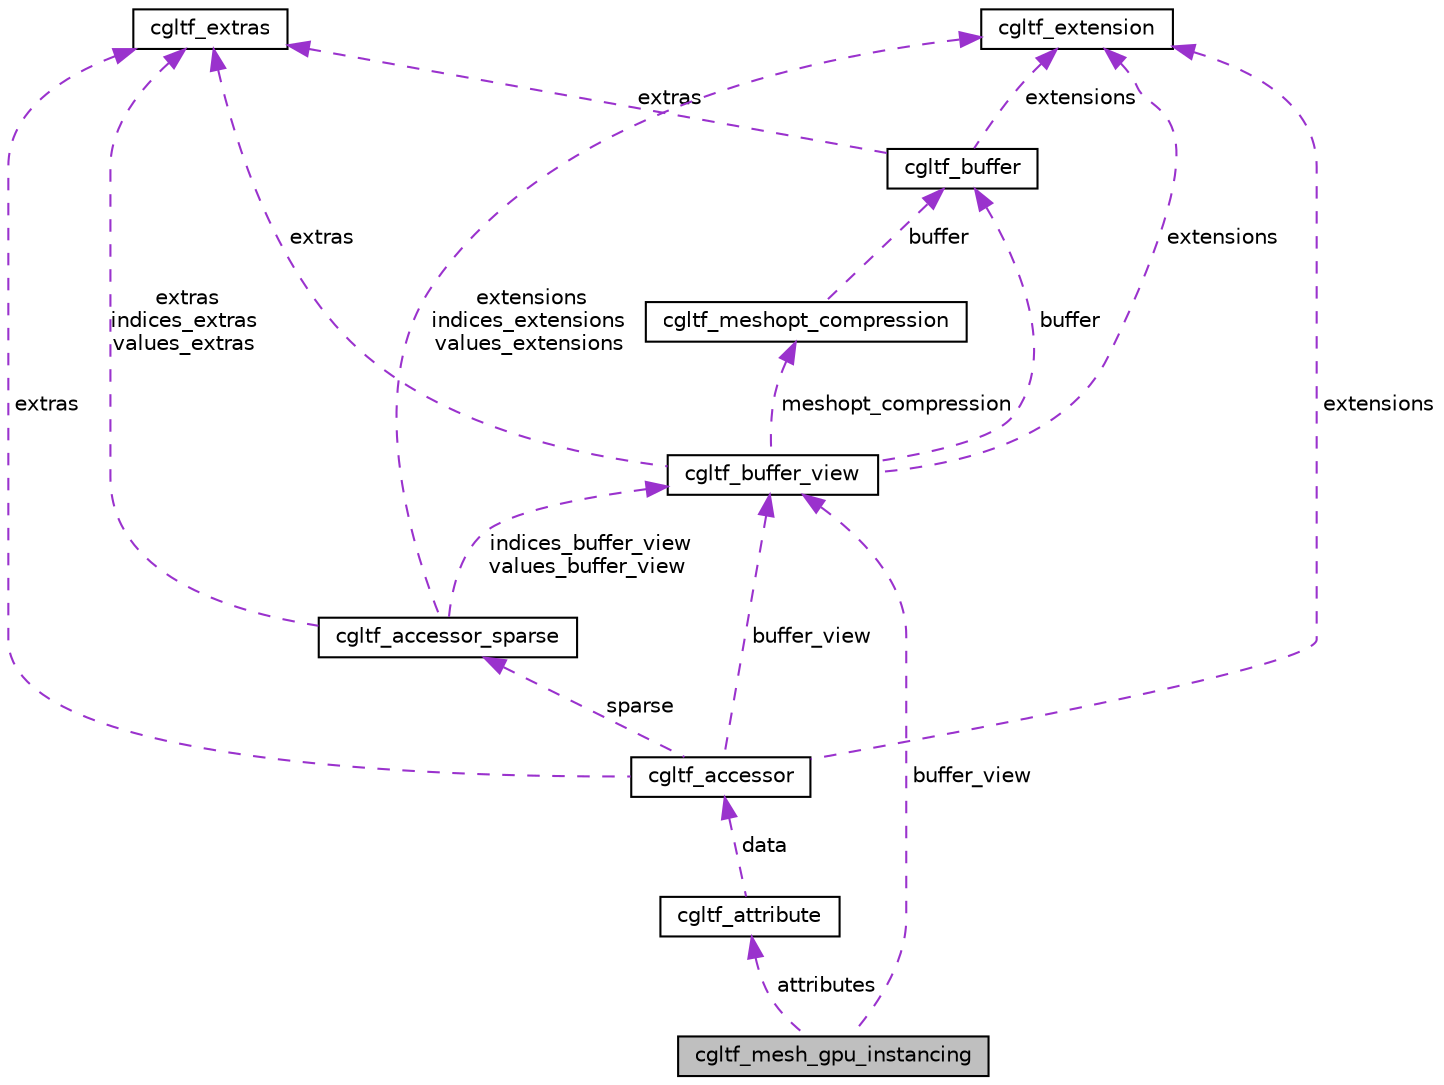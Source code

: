 digraph "cgltf_mesh_gpu_instancing"
{
 // LATEX_PDF_SIZE
  edge [fontname="Helvetica",fontsize="10",labelfontname="Helvetica",labelfontsize="10"];
  node [fontname="Helvetica",fontsize="10",shape=record];
  Node1 [label="cgltf_mesh_gpu_instancing",height=0.2,width=0.4,color="black", fillcolor="grey75", style="filled", fontcolor="black",tooltip=" "];
  Node2 -> Node1 [dir="back",color="darkorchid3",fontsize="10",style="dashed",label=" attributes" ,fontname="Helvetica"];
  Node2 [label="cgltf_attribute",height=0.2,width=0.4,color="black", fillcolor="white", style="filled",URL="$structcgltf__attribute.html",tooltip=" "];
  Node3 -> Node2 [dir="back",color="darkorchid3",fontsize="10",style="dashed",label=" data" ,fontname="Helvetica"];
  Node3 [label="cgltf_accessor",height=0.2,width=0.4,color="black", fillcolor="white", style="filled",URL="$structcgltf__accessor.html",tooltip=" "];
  Node4 -> Node3 [dir="back",color="darkorchid3",fontsize="10",style="dashed",label=" buffer_view" ,fontname="Helvetica"];
  Node4 [label="cgltf_buffer_view",height=0.2,width=0.4,color="black", fillcolor="white", style="filled",URL="$structcgltf__buffer__view.html",tooltip=" "];
  Node5 -> Node4 [dir="back",color="darkorchid3",fontsize="10",style="dashed",label=" buffer" ,fontname="Helvetica"];
  Node5 [label="cgltf_buffer",height=0.2,width=0.4,color="black", fillcolor="white", style="filled",URL="$structcgltf__buffer.html",tooltip=" "];
  Node6 -> Node5 [dir="back",color="darkorchid3",fontsize="10",style="dashed",label=" extras" ,fontname="Helvetica"];
  Node6 [label="cgltf_extras",height=0.2,width=0.4,color="black", fillcolor="white", style="filled",URL="$structcgltf__extras.html",tooltip=" "];
  Node7 -> Node5 [dir="back",color="darkorchid3",fontsize="10",style="dashed",label=" extensions" ,fontname="Helvetica"];
  Node7 [label="cgltf_extension",height=0.2,width=0.4,color="black", fillcolor="white", style="filled",URL="$structcgltf__extension.html",tooltip=" "];
  Node8 -> Node4 [dir="back",color="darkorchid3",fontsize="10",style="dashed",label=" meshopt_compression" ,fontname="Helvetica"];
  Node8 [label="cgltf_meshopt_compression",height=0.2,width=0.4,color="black", fillcolor="white", style="filled",URL="$structcgltf__meshopt__compression.html",tooltip=" "];
  Node5 -> Node8 [dir="back",color="darkorchid3",fontsize="10",style="dashed",label=" buffer" ,fontname="Helvetica"];
  Node6 -> Node4 [dir="back",color="darkorchid3",fontsize="10",style="dashed",label=" extras" ,fontname="Helvetica"];
  Node7 -> Node4 [dir="back",color="darkorchid3",fontsize="10",style="dashed",label=" extensions" ,fontname="Helvetica"];
  Node6 -> Node3 [dir="back",color="darkorchid3",fontsize="10",style="dashed",label=" extras" ,fontname="Helvetica"];
  Node7 -> Node3 [dir="back",color="darkorchid3",fontsize="10",style="dashed",label=" extensions" ,fontname="Helvetica"];
  Node9 -> Node3 [dir="back",color="darkorchid3",fontsize="10",style="dashed",label=" sparse" ,fontname="Helvetica"];
  Node9 [label="cgltf_accessor_sparse",height=0.2,width=0.4,color="black", fillcolor="white", style="filled",URL="$structcgltf__accessor__sparse.html",tooltip=" "];
  Node4 -> Node9 [dir="back",color="darkorchid3",fontsize="10",style="dashed",label=" indices_buffer_view\nvalues_buffer_view" ,fontname="Helvetica"];
  Node6 -> Node9 [dir="back",color="darkorchid3",fontsize="10",style="dashed",label=" extras\nindices_extras\nvalues_extras" ,fontname="Helvetica"];
  Node7 -> Node9 [dir="back",color="darkorchid3",fontsize="10",style="dashed",label=" extensions\nindices_extensions\nvalues_extensions" ,fontname="Helvetica"];
  Node4 -> Node1 [dir="back",color="darkorchid3",fontsize="10",style="dashed",label=" buffer_view" ,fontname="Helvetica"];
}
